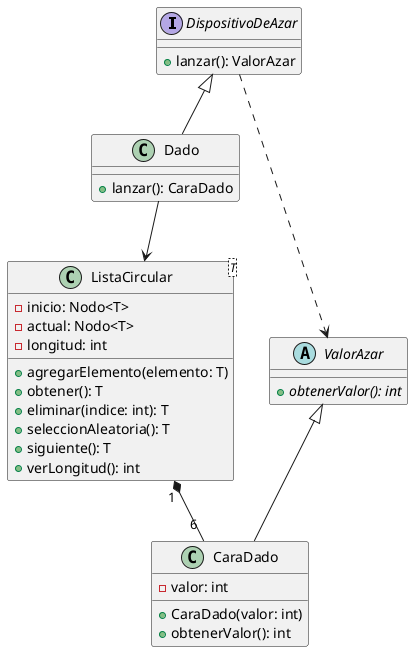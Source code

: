@startuml DispositivoDeAzar

interface DispositivoDeAzar{
    +lanzar(): ValorAzar
}

abstract class ValorAzar{
    +{abstract}obtenerValor(): int
}

class Dado{
    +lanzar(): CaraDado
}

class CaraDado{
    -valor: int
    +CaraDado(valor: int)
    +obtenerValor(): int
}

class ListaCircular<T>{
    -inicio: Nodo<T>
    -actual: Nodo<T>
    -longitud: int
    +agregarElemento(elemento: T)
    +obtener(): T
    +eliminar(indice: int): T
    +seleccionAleatoria(): T
    +siguiente(): T
    +verLongitud(): int
}

DispositivoDeAzar ..> ValorAzar
DispositivoDeAzar <|-- Dado

ListaCircular -[hidden]> ValorAzar

Dado --> ListaCircular
ListaCircular "1 " *-- "6 " CaraDado

ValorAzar <|-- CaraDado

@enduml